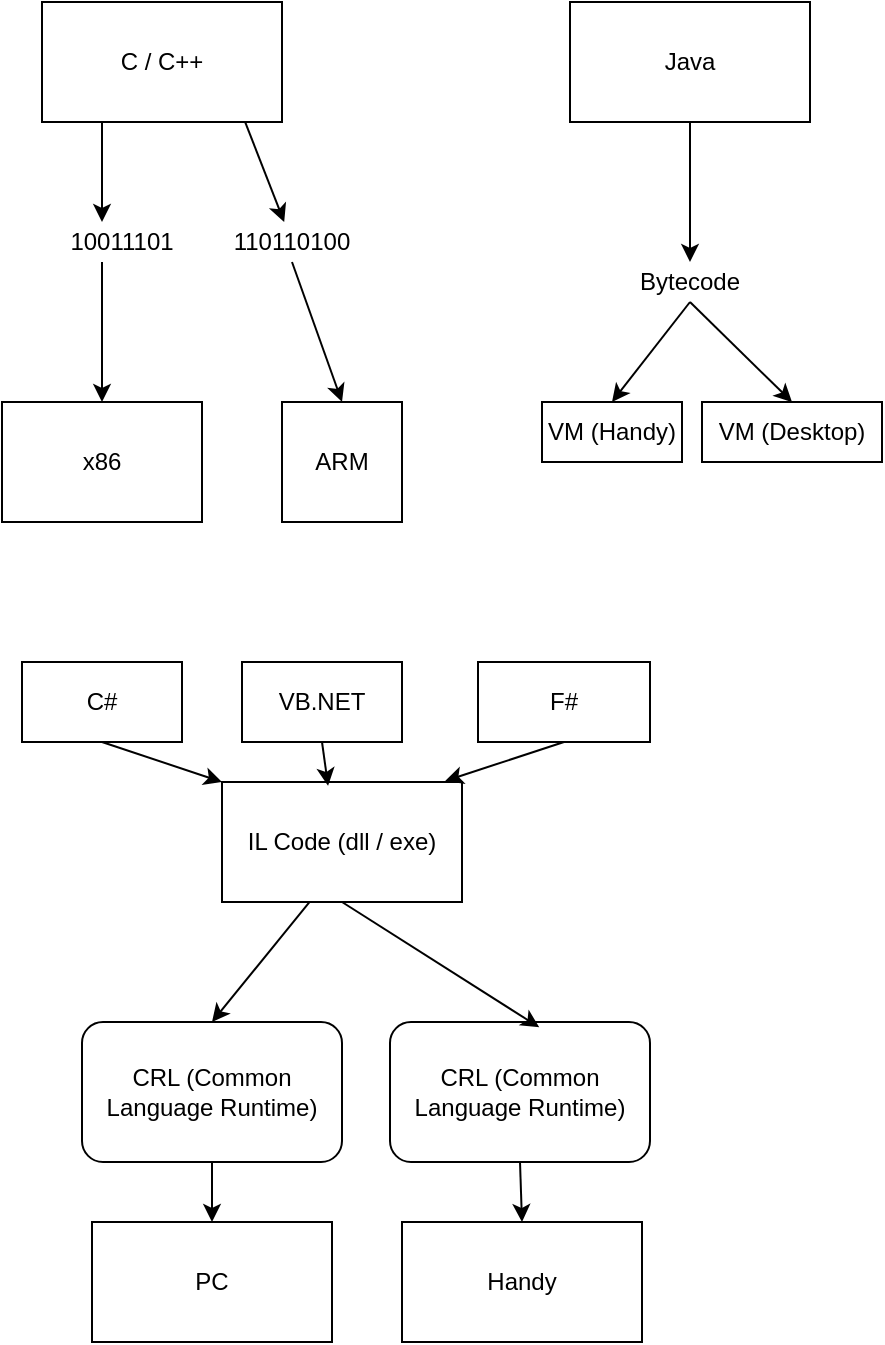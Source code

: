 <mxfile version="13.6.6" type="device"><diagram id="oatCVJmdPxpY9UFgOAhW" name="Page-1"><mxGraphModel dx="1170" dy="764" grid="1" gridSize="10" guides="1" tooltips="1" connect="1" arrows="1" fold="1" page="1" pageScale="1" pageWidth="827" pageHeight="1169" math="0" shadow="0"><root><mxCell id="0"/><mxCell id="1" parent="0"/><mxCell id="yTzZlgO00G33rQI3qnZG-1" value="" style="rounded=0;whiteSpace=wrap;html=1;" vertex="1" parent="1"><mxGeometry x="30" y="60" width="120" height="60" as="geometry"/></mxCell><mxCell id="yTzZlgO00G33rQI3qnZG-2" value="C / C++" style="text;html=1;strokeColor=none;fillColor=none;align=center;verticalAlign=middle;whiteSpace=wrap;rounded=0;" vertex="1" parent="1"><mxGeometry x="40" y="80" width="100" height="20" as="geometry"/></mxCell><mxCell id="yTzZlgO00G33rQI3qnZG-3" value="10011101" style="text;html=1;strokeColor=none;fillColor=none;align=center;verticalAlign=middle;whiteSpace=wrap;rounded=0;" vertex="1" parent="1"><mxGeometry x="50" y="170" width="40" height="20" as="geometry"/></mxCell><mxCell id="yTzZlgO00G33rQI3qnZG-4" value="" style="endArrow=classic;html=1;exitX=0.25;exitY=1;exitDx=0;exitDy=0;entryX=0.25;entryY=0;entryDx=0;entryDy=0;" edge="1" parent="1" source="yTzZlgO00G33rQI3qnZG-1" target="yTzZlgO00G33rQI3qnZG-3"><mxGeometry width="50" height="50" relative="1" as="geometry"><mxPoint x="390" y="420" as="sourcePoint"/><mxPoint x="440" y="370" as="targetPoint"/></mxGeometry></mxCell><mxCell id="yTzZlgO00G33rQI3qnZG-5" value="" style="endArrow=classic;html=1;exitX=0.25;exitY=1;exitDx=0;exitDy=0;" edge="1" parent="1" source="yTzZlgO00G33rQI3qnZG-3" target="yTzZlgO00G33rQI3qnZG-6"><mxGeometry width="50" height="50" relative="1" as="geometry"><mxPoint x="390" y="420" as="sourcePoint"/><mxPoint x="60" y="240" as="targetPoint"/></mxGeometry></mxCell><mxCell id="yTzZlgO00G33rQI3qnZG-6" value="x86" style="rounded=0;whiteSpace=wrap;html=1;" vertex="1" parent="1"><mxGeometry x="10" y="260" width="100" height="60" as="geometry"/></mxCell><mxCell id="yTzZlgO00G33rQI3qnZG-7" value="ARM" style="whiteSpace=wrap;html=1;aspect=fixed;" vertex="1" parent="1"><mxGeometry x="150" y="260" width="60" height="60" as="geometry"/></mxCell><mxCell id="yTzZlgO00G33rQI3qnZG-8" value="" style="endArrow=classic;html=1;exitX=0.847;exitY=1.003;exitDx=0;exitDy=0;exitPerimeter=0;" edge="1" parent="1" source="yTzZlgO00G33rQI3qnZG-1" target="yTzZlgO00G33rQI3qnZG-9"><mxGeometry width="50" height="50" relative="1" as="geometry"><mxPoint x="390" y="420" as="sourcePoint"/><mxPoint x="130" y="160" as="targetPoint"/></mxGeometry></mxCell><mxCell id="yTzZlgO00G33rQI3qnZG-9" value="110110100" style="text;html=1;strokeColor=none;fillColor=none;align=center;verticalAlign=middle;whiteSpace=wrap;rounded=0;" vertex="1" parent="1"><mxGeometry x="120" y="170" width="70" height="20" as="geometry"/></mxCell><mxCell id="yTzZlgO00G33rQI3qnZG-10" value="" style="endArrow=classic;html=1;exitX=0.5;exitY=1;exitDx=0;exitDy=0;entryX=0.5;entryY=0;entryDx=0;entryDy=0;" edge="1" parent="1" source="yTzZlgO00G33rQI3qnZG-9" target="yTzZlgO00G33rQI3qnZG-7"><mxGeometry width="50" height="50" relative="1" as="geometry"><mxPoint x="390" y="420" as="sourcePoint"/><mxPoint x="440" y="370" as="targetPoint"/></mxGeometry></mxCell><mxCell id="yTzZlgO00G33rQI3qnZG-11" value="Java" style="rounded=0;whiteSpace=wrap;html=1;" vertex="1" parent="1"><mxGeometry x="294" y="60" width="120" height="60" as="geometry"/></mxCell><mxCell id="yTzZlgO00G33rQI3qnZG-12" value="" style="endArrow=classic;html=1;exitX=0.5;exitY=1;exitDx=0;exitDy=0;" edge="1" parent="1" source="yTzZlgO00G33rQI3qnZG-11" target="yTzZlgO00G33rQI3qnZG-13"><mxGeometry width="50" height="50" relative="1" as="geometry"><mxPoint x="390" y="420" as="sourcePoint"/><mxPoint x="354" y="200" as="targetPoint"/></mxGeometry></mxCell><mxCell id="yTzZlgO00G33rQI3qnZG-13" value="Bytecode" style="text;html=1;strokeColor=none;fillColor=none;align=center;verticalAlign=middle;whiteSpace=wrap;rounded=0;" vertex="1" parent="1"><mxGeometry x="334" y="190" width="40" height="20" as="geometry"/></mxCell><mxCell id="yTzZlgO00G33rQI3qnZG-14" value="VM (Handy)" style="rounded=0;whiteSpace=wrap;html=1;" vertex="1" parent="1"><mxGeometry x="280" y="260" width="70" height="30" as="geometry"/></mxCell><mxCell id="yTzZlgO00G33rQI3qnZG-15" value="VM (Desktop)" style="rounded=0;whiteSpace=wrap;html=1;" vertex="1" parent="1"><mxGeometry x="360" y="260" width="90" height="30" as="geometry"/></mxCell><mxCell id="yTzZlgO00G33rQI3qnZG-16" value="" style="endArrow=classic;html=1;exitX=0.5;exitY=1;exitDx=0;exitDy=0;entryX=0.5;entryY=0;entryDx=0;entryDy=0;" edge="1" parent="1" source="yTzZlgO00G33rQI3qnZG-13" target="yTzZlgO00G33rQI3qnZG-15"><mxGeometry width="50" height="50" relative="1" as="geometry"><mxPoint x="390" y="420" as="sourcePoint"/><mxPoint x="440" y="370" as="targetPoint"/></mxGeometry></mxCell><mxCell id="yTzZlgO00G33rQI3qnZG-17" value="" style="endArrow=classic;html=1;exitX=0.5;exitY=1;exitDx=0;exitDy=0;entryX=0.5;entryY=0;entryDx=0;entryDy=0;" edge="1" parent="1" source="yTzZlgO00G33rQI3qnZG-13" target="yTzZlgO00G33rQI3qnZG-14"><mxGeometry width="50" height="50" relative="1" as="geometry"><mxPoint x="390" y="420" as="sourcePoint"/><mxPoint x="440" y="370" as="targetPoint"/></mxGeometry></mxCell><mxCell id="yTzZlgO00G33rQI3qnZG-18" value="C#" style="rounded=0;whiteSpace=wrap;html=1;" vertex="1" parent="1"><mxGeometry x="20" y="390" width="80" height="40" as="geometry"/></mxCell><mxCell id="yTzZlgO00G33rQI3qnZG-19" value="VB.NET" style="rounded=0;whiteSpace=wrap;html=1;" vertex="1" parent="1"><mxGeometry x="130" y="390" width="80" height="40" as="geometry"/></mxCell><mxCell id="yTzZlgO00G33rQI3qnZG-20" value="F#" style="rounded=0;whiteSpace=wrap;html=1;" vertex="1" parent="1"><mxGeometry x="248" y="390" width="86" height="40" as="geometry"/></mxCell><mxCell id="yTzZlgO00G33rQI3qnZG-21" value="IL Code (dll / exe)" style="rounded=0;whiteSpace=wrap;html=1;" vertex="1" parent="1"><mxGeometry x="120" y="450" width="120" height="60" as="geometry"/></mxCell><mxCell id="yTzZlgO00G33rQI3qnZG-22" value="CRL (Common Language Runtime)&lt;br&gt;" style="rounded=1;whiteSpace=wrap;html=1;" vertex="1" parent="1"><mxGeometry x="50" y="570" width="130" height="70" as="geometry"/></mxCell><mxCell id="yTzZlgO00G33rQI3qnZG-23" value="CRL (Common Language Runtime)&lt;br&gt;" style="rounded=1;whiteSpace=wrap;html=1;" vertex="1" parent="1"><mxGeometry x="204" y="570" width="130" height="70" as="geometry"/></mxCell><mxCell id="yTzZlgO00G33rQI3qnZG-24" value="PC" style="rounded=0;whiteSpace=wrap;html=1;" vertex="1" parent="1"><mxGeometry x="55" y="670" width="120" height="60" as="geometry"/></mxCell><mxCell id="yTzZlgO00G33rQI3qnZG-25" value="Handy" style="rounded=0;whiteSpace=wrap;html=1;" vertex="1" parent="1"><mxGeometry x="210" y="670" width="120" height="60" as="geometry"/></mxCell><mxCell id="yTzZlgO00G33rQI3qnZG-26" value="" style="endArrow=classic;html=1;exitX=0.5;exitY=1;exitDx=0;exitDy=0;entryX=0.574;entryY=0.038;entryDx=0;entryDy=0;entryPerimeter=0;" edge="1" parent="1" source="yTzZlgO00G33rQI3qnZG-21" target="yTzZlgO00G33rQI3qnZG-23"><mxGeometry width="50" height="50" relative="1" as="geometry"><mxPoint x="390" y="400" as="sourcePoint"/><mxPoint x="440" y="350" as="targetPoint"/></mxGeometry></mxCell><mxCell id="yTzZlgO00G33rQI3qnZG-27" value="" style="endArrow=classic;html=1;exitX=0.5;exitY=1;exitDx=0;exitDy=0;entryX=0.5;entryY=0;entryDx=0;entryDy=0;" edge="1" parent="1" source="yTzZlgO00G33rQI3qnZG-23" target="yTzZlgO00G33rQI3qnZG-25"><mxGeometry width="50" height="50" relative="1" as="geometry"><mxPoint x="390" y="400" as="sourcePoint"/><mxPoint x="440" y="350" as="targetPoint"/></mxGeometry></mxCell><mxCell id="yTzZlgO00G33rQI3qnZG-28" value="" style="endArrow=classic;html=1;entryX=0.5;entryY=0;entryDx=0;entryDy=0;exitX=0.5;exitY=1;exitDx=0;exitDy=0;" edge="1" parent="1" source="yTzZlgO00G33rQI3qnZG-22" target="yTzZlgO00G33rQI3qnZG-24"><mxGeometry width="50" height="50" relative="1" as="geometry"><mxPoint x="120" y="640" as="sourcePoint"/><mxPoint x="440" y="350" as="targetPoint"/></mxGeometry></mxCell><mxCell id="yTzZlgO00G33rQI3qnZG-29" value="" style="endArrow=classic;html=1;exitX=0.366;exitY=0.997;exitDx=0;exitDy=0;exitPerimeter=0;entryX=0.5;entryY=0;entryDx=0;entryDy=0;" edge="1" parent="1" source="yTzZlgO00G33rQI3qnZG-21" target="yTzZlgO00G33rQI3qnZG-22"><mxGeometry width="50" height="50" relative="1" as="geometry"><mxPoint x="390" y="400" as="sourcePoint"/><mxPoint x="440" y="350" as="targetPoint"/></mxGeometry></mxCell><mxCell id="yTzZlgO00G33rQI3qnZG-30" value="" style="endArrow=classic;html=1;exitX=0.5;exitY=1;exitDx=0;exitDy=0;entryX=0;entryY=0;entryDx=0;entryDy=0;" edge="1" parent="1" source="yTzZlgO00G33rQI3qnZG-18" target="yTzZlgO00G33rQI3qnZG-21"><mxGeometry width="50" height="50" relative="1" as="geometry"><mxPoint x="390" y="400" as="sourcePoint"/><mxPoint x="440" y="350" as="targetPoint"/></mxGeometry></mxCell><mxCell id="yTzZlgO00G33rQI3qnZG-31" value="" style="endArrow=classic;html=1;exitX=0.5;exitY=1;exitDx=0;exitDy=0;entryX=0.442;entryY=0.032;entryDx=0;entryDy=0;entryPerimeter=0;" edge="1" parent="1" source="yTzZlgO00G33rQI3qnZG-19" target="yTzZlgO00G33rQI3qnZG-21"><mxGeometry width="50" height="50" relative="1" as="geometry"><mxPoint x="390" y="400" as="sourcePoint"/><mxPoint x="440" y="350" as="targetPoint"/></mxGeometry></mxCell><mxCell id="yTzZlgO00G33rQI3qnZG-32" value="" style="endArrow=classic;html=1;exitX=0.5;exitY=1;exitDx=0;exitDy=0;entryX=0.93;entryY=-0.009;entryDx=0;entryDy=0;entryPerimeter=0;" edge="1" parent="1" source="yTzZlgO00G33rQI3qnZG-20" target="yTzZlgO00G33rQI3qnZG-21"><mxGeometry width="50" height="50" relative="1" as="geometry"><mxPoint x="320" y="400" as="sourcePoint"/><mxPoint x="370" y="350" as="targetPoint"/></mxGeometry></mxCell></root></mxGraphModel></diagram></mxfile>